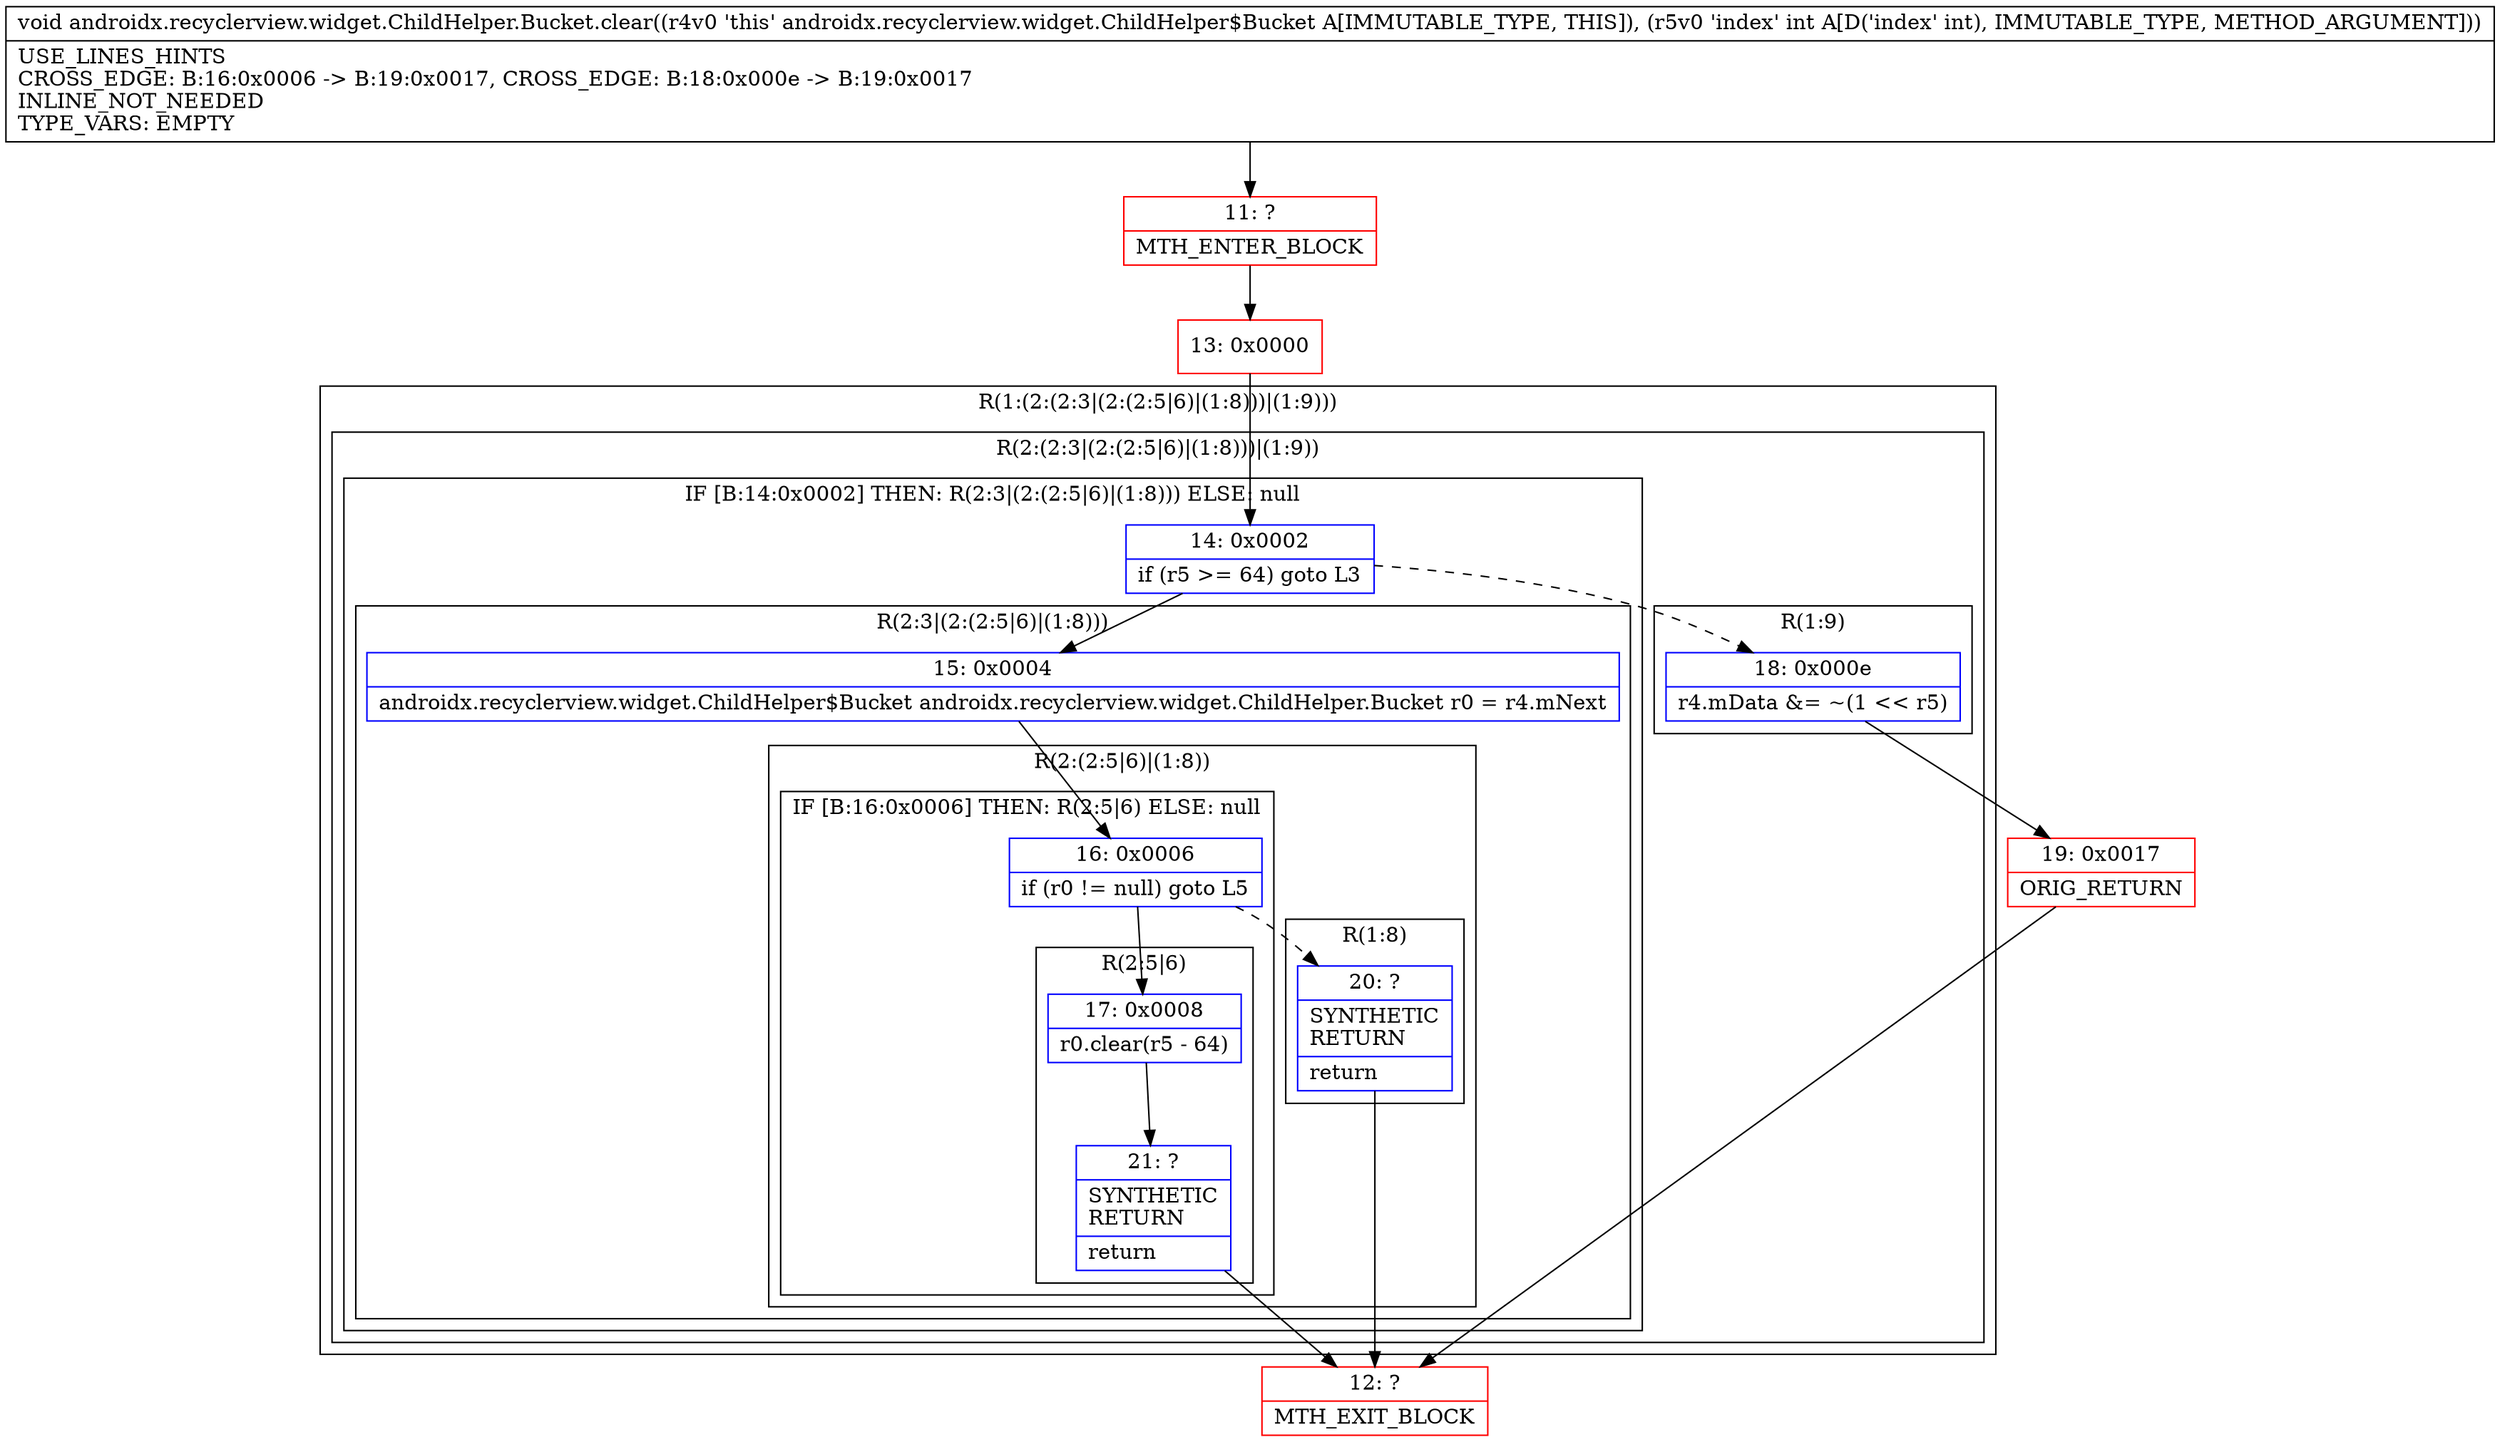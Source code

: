 digraph "CFG forandroidx.recyclerview.widget.ChildHelper.Bucket.clear(I)V" {
subgraph cluster_Region_400028918 {
label = "R(1:(2:(2:3|(2:(2:5|6)|(1:8)))|(1:9)))";
node [shape=record,color=blue];
subgraph cluster_Region_932169331 {
label = "R(2:(2:3|(2:(2:5|6)|(1:8)))|(1:9))";
node [shape=record,color=blue];
subgraph cluster_IfRegion_472687917 {
label = "IF [B:14:0x0002] THEN: R(2:3|(2:(2:5|6)|(1:8))) ELSE: null";
node [shape=record,color=blue];
Node_14 [shape=record,label="{14\:\ 0x0002|if (r5 \>= 64) goto L3\l}"];
subgraph cluster_Region_741411154 {
label = "R(2:3|(2:(2:5|6)|(1:8)))";
node [shape=record,color=blue];
Node_15 [shape=record,label="{15\:\ 0x0004|androidx.recyclerview.widget.ChildHelper$Bucket androidx.recyclerview.widget.ChildHelper.Bucket r0 = r4.mNext\l}"];
subgraph cluster_Region_1645015158 {
label = "R(2:(2:5|6)|(1:8))";
node [shape=record,color=blue];
subgraph cluster_IfRegion_1676501029 {
label = "IF [B:16:0x0006] THEN: R(2:5|6) ELSE: null";
node [shape=record,color=blue];
Node_16 [shape=record,label="{16\:\ 0x0006|if (r0 != null) goto L5\l}"];
subgraph cluster_Region_1685853909 {
label = "R(2:5|6)";
node [shape=record,color=blue];
Node_17 [shape=record,label="{17\:\ 0x0008|r0.clear(r5 \- 64)\l}"];
Node_21 [shape=record,label="{21\:\ ?|SYNTHETIC\lRETURN\l|return\l}"];
}
}
subgraph cluster_Region_1247070341 {
label = "R(1:8)";
node [shape=record,color=blue];
Node_20 [shape=record,label="{20\:\ ?|SYNTHETIC\lRETURN\l|return\l}"];
}
}
}
}
subgraph cluster_Region_60892130 {
label = "R(1:9)";
node [shape=record,color=blue];
Node_18 [shape=record,label="{18\:\ 0x000e|r4.mData &= ~(1 \<\< r5)\l}"];
}
}
}
Node_11 [shape=record,color=red,label="{11\:\ ?|MTH_ENTER_BLOCK\l}"];
Node_13 [shape=record,color=red,label="{13\:\ 0x0000}"];
Node_12 [shape=record,color=red,label="{12\:\ ?|MTH_EXIT_BLOCK\l}"];
Node_19 [shape=record,color=red,label="{19\:\ 0x0017|ORIG_RETURN\l}"];
MethodNode[shape=record,label="{void androidx.recyclerview.widget.ChildHelper.Bucket.clear((r4v0 'this' androidx.recyclerview.widget.ChildHelper$Bucket A[IMMUTABLE_TYPE, THIS]), (r5v0 'index' int A[D('index' int), IMMUTABLE_TYPE, METHOD_ARGUMENT]))  | USE_LINES_HINTS\lCROSS_EDGE: B:16:0x0006 \-\> B:19:0x0017, CROSS_EDGE: B:18:0x000e \-\> B:19:0x0017\lINLINE_NOT_NEEDED\lTYPE_VARS: EMPTY\l}"];
MethodNode -> Node_11;Node_14 -> Node_15;
Node_14 -> Node_18[style=dashed];
Node_15 -> Node_16;
Node_16 -> Node_17;
Node_16 -> Node_20[style=dashed];
Node_17 -> Node_21;
Node_21 -> Node_12;
Node_20 -> Node_12;
Node_18 -> Node_19;
Node_11 -> Node_13;
Node_13 -> Node_14;
Node_19 -> Node_12;
}

